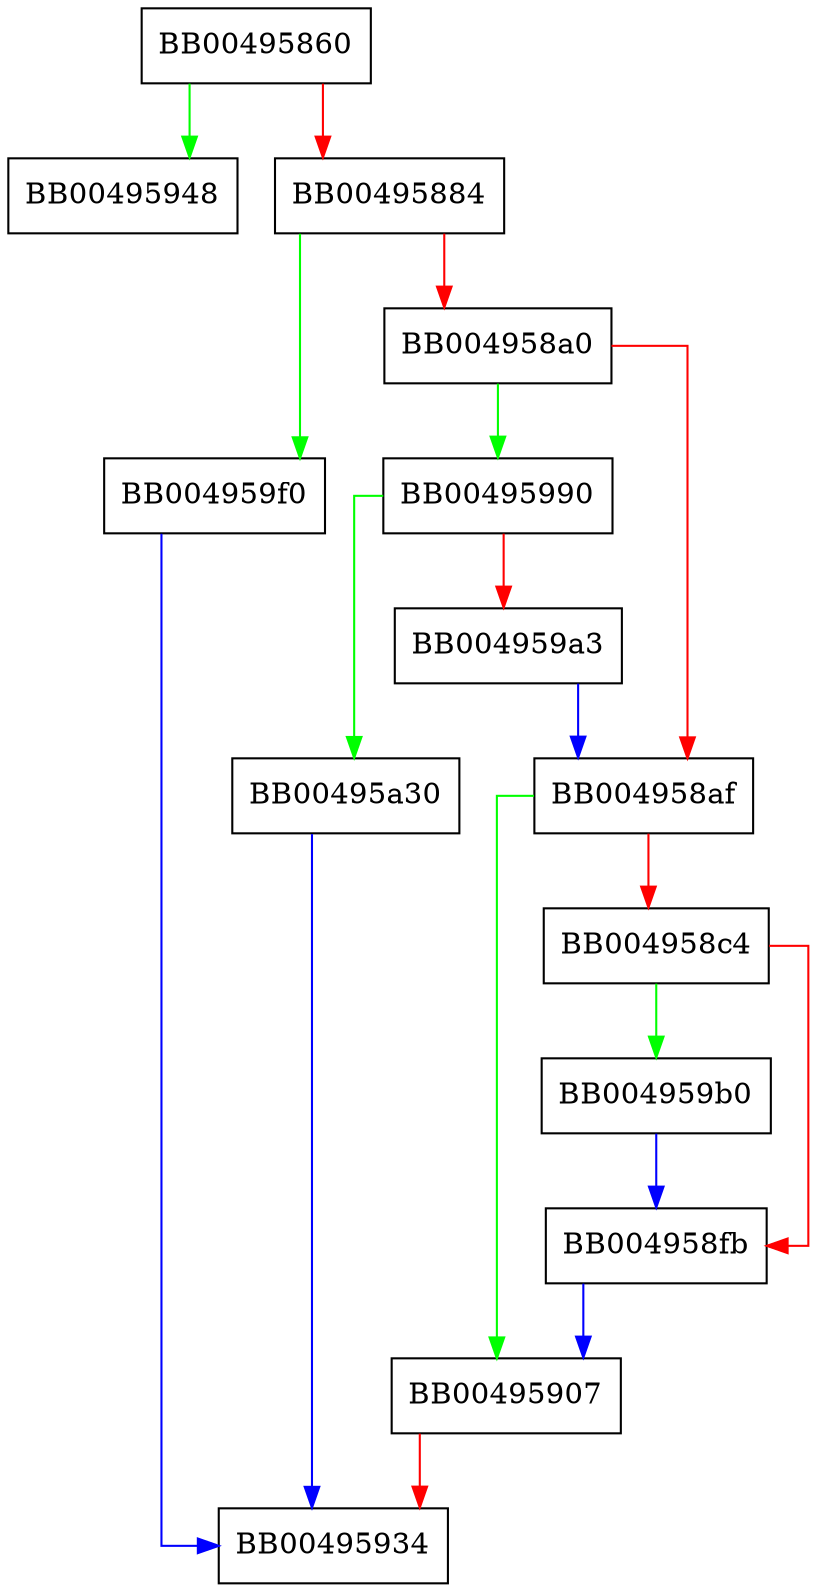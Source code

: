 digraph ssl_set_cert {
  node [shape="box"];
  graph [splines=ortho];
  BB00495860 -> BB00495948 [color="green"];
  BB00495860 -> BB00495884 [color="red"];
  BB00495884 -> BB004959f0 [color="green"];
  BB00495884 -> BB004958a0 [color="red"];
  BB004958a0 -> BB00495990 [color="green"];
  BB004958a0 -> BB004958af [color="red"];
  BB004958af -> BB00495907 [color="green"];
  BB004958af -> BB004958c4 [color="red"];
  BB004958c4 -> BB004959b0 [color="green"];
  BB004958c4 -> BB004958fb [color="red"];
  BB004958fb -> BB00495907 [color="blue"];
  BB00495907 -> BB00495934 [color="red"];
  BB00495990 -> BB00495a30 [color="green"];
  BB00495990 -> BB004959a3 [color="red"];
  BB004959a3 -> BB004958af [color="blue"];
  BB004959b0 -> BB004958fb [color="blue"];
  BB004959f0 -> BB00495934 [color="blue"];
  BB00495a30 -> BB00495934 [color="blue"];
}